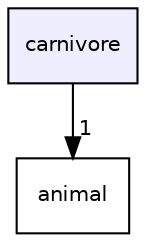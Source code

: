 digraph "carnivore" {
  compound=true
  node [ fontsize="10", fontname="Helvetica"];
  edge [ labelfontsize="10", labelfontname="Helvetica"];
  dir_edf397f3234c08e1347fc2ffaa9619ef [shape=box, label="carnivore", style="filled", fillcolor="#eeeeff", pencolor="black", URL="dir_edf397f3234c08e1347fc2ffaa9619ef.html"];
  dir_2d1529303373b6479b40ba3f97bfa6d2 [shape=box label="animal" URL="dir_2d1529303373b6479b40ba3f97bfa6d2.html"];
  dir_edf397f3234c08e1347fc2ffaa9619ef->dir_2d1529303373b6479b40ba3f97bfa6d2 [headlabel="1", labeldistance=1.5 headhref="dir_000005_000002.html"];
}
